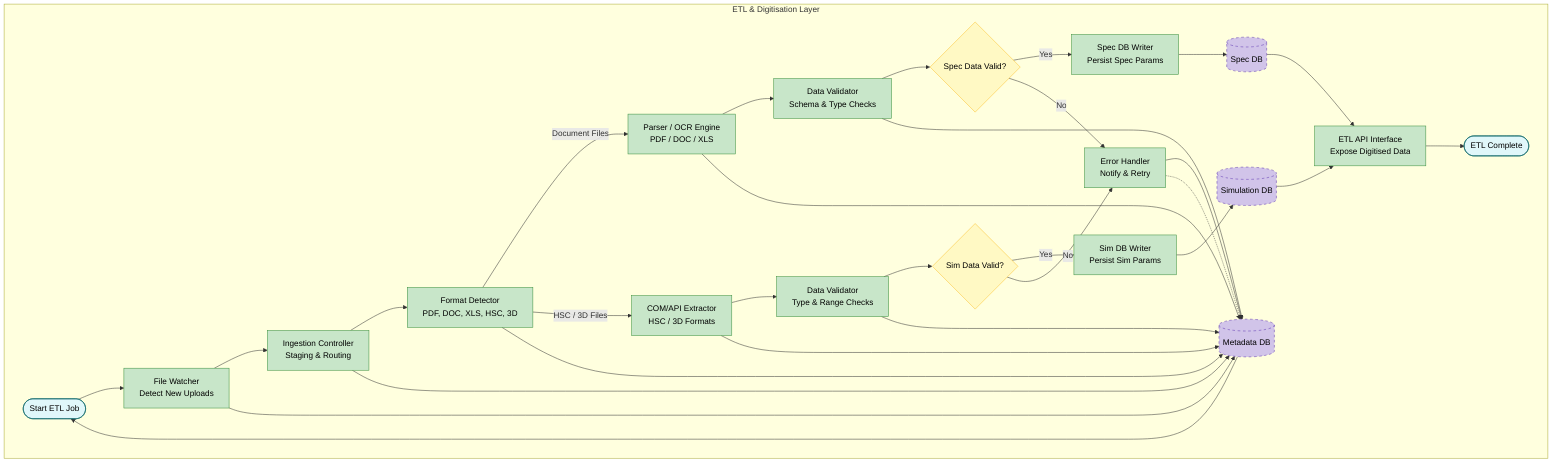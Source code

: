 flowchart LR
  subgraph ETL & Digitisation Layer
    direction LR

    %% Start & End
    ST([Start ETL Job]):::start
    ED([ETL Complete]):::endNode

    %% Core Components
    FW[File Watcher<br/>Detect New Uploads]:::component
    IC[Ingestion Controller<br/>Staging & Routing]:::component
    FD[Format Detector<br/>PDF, DOC, XLS, HSC, 3D]:::component

    %% Branch A: Document-style inputs
    PP[Parser / OCR Engine<br/>PDF / DOC / XLS]:::component
    DV1[Data Validator<br/>Schema & Type Checks]:::component
    D1{Spec Data Valid?}:::decision
    DBW[Spec DB Writer<br/>Persist Spec Params]:::component

    %% Branch B: Simulation / Design files
    CE[COM/API Extractor<br/>HSC / 3D Formats]:::component
    DV2[Data Validator<br/>Type & Range Checks]:::component
    D2{Sim Data Valid?}:::decision
    DBS[Sim DB Writer<br/>Persist Sim Params]:::component

    %% Shared components
    API[ETL API Interface<br/>Expose Digitised Data]:::component
    EH[Error Handler<br/>Notify & Retry]:::component

    %% Databases
    SpecDB[(Spec DB)]:::database
    SimDB[(Simulation DB)]:::database
    MetaDB[(Metadata DB)]:::database

    %% Main Flow
    ST --> FW --> IC --> FD

    %% PDF/DOC/XLS path
    FD -->|Document Files| PP --> DV1 --> D1
    D1 -->|Yes| DBW --> SpecDB --> API
    D1 -->|No| EH --> MetaDB --> ST

    %% HSC / 3D path
    FD -->|HSC / 3D Files| CE --> DV2 --> D2
    D2 -->|Yes| DBS --> SimDB --> API
    D2 -->|No| EH

    %% Completion
    API --> ED

    %% Audit Logging
    FW --> MetaDB
    IC --> MetaDB
    FD --> MetaDB
    PP --> MetaDB
    CE --> MetaDB
    DV1 --> MetaDB
    DV2 --> MetaDB
    EH -.-> MetaDB
  end

  %% Styling
  classDef component fill:#c8e6c9,stroke:#388e3c,color:#000;
  classDef database  fill:#d1c4e9,stroke:#5e35b1,stroke-dasharray:5 5,color:#000;
  classDef decision  fill:#fff9c4,stroke:#fbc02d,color:#000;
  classDef start fill:#e0f7fa,stroke:#006064,color:#000;
  classDef endNode fill:#e0f7fa,stroke:#006064,color:#000;
